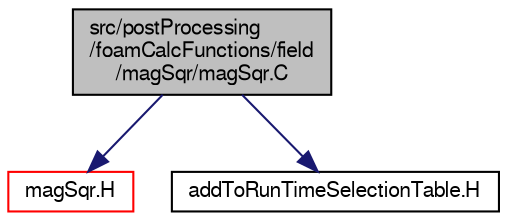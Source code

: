 digraph "src/postProcessing/foamCalcFunctions/field/magSqr/magSqr.C"
{
  bgcolor="transparent";
  edge [fontname="FreeSans",fontsize="10",labelfontname="FreeSans",labelfontsize="10"];
  node [fontname="FreeSans",fontsize="10",shape=record];
  Node0 [label="src/postProcessing\l/foamCalcFunctions/field\l/magSqr/magSqr.C",height=0.2,width=0.4,color="black", fillcolor="grey75", style="filled", fontcolor="black"];
  Node0 -> Node1 [color="midnightblue",fontsize="10",style="solid",fontname="FreeSans"];
  Node1 [label="magSqr.H",height=0.2,width=0.4,color="red",URL="$a13166.html"];
  Node0 -> Node397 [color="midnightblue",fontsize="10",style="solid",fontname="FreeSans"];
  Node397 [label="addToRunTimeSelectionTable.H",height=0.2,width=0.4,color="black",URL="$a09263.html",tooltip="Macros for easy insertion into run-time selection tables. "];
}
